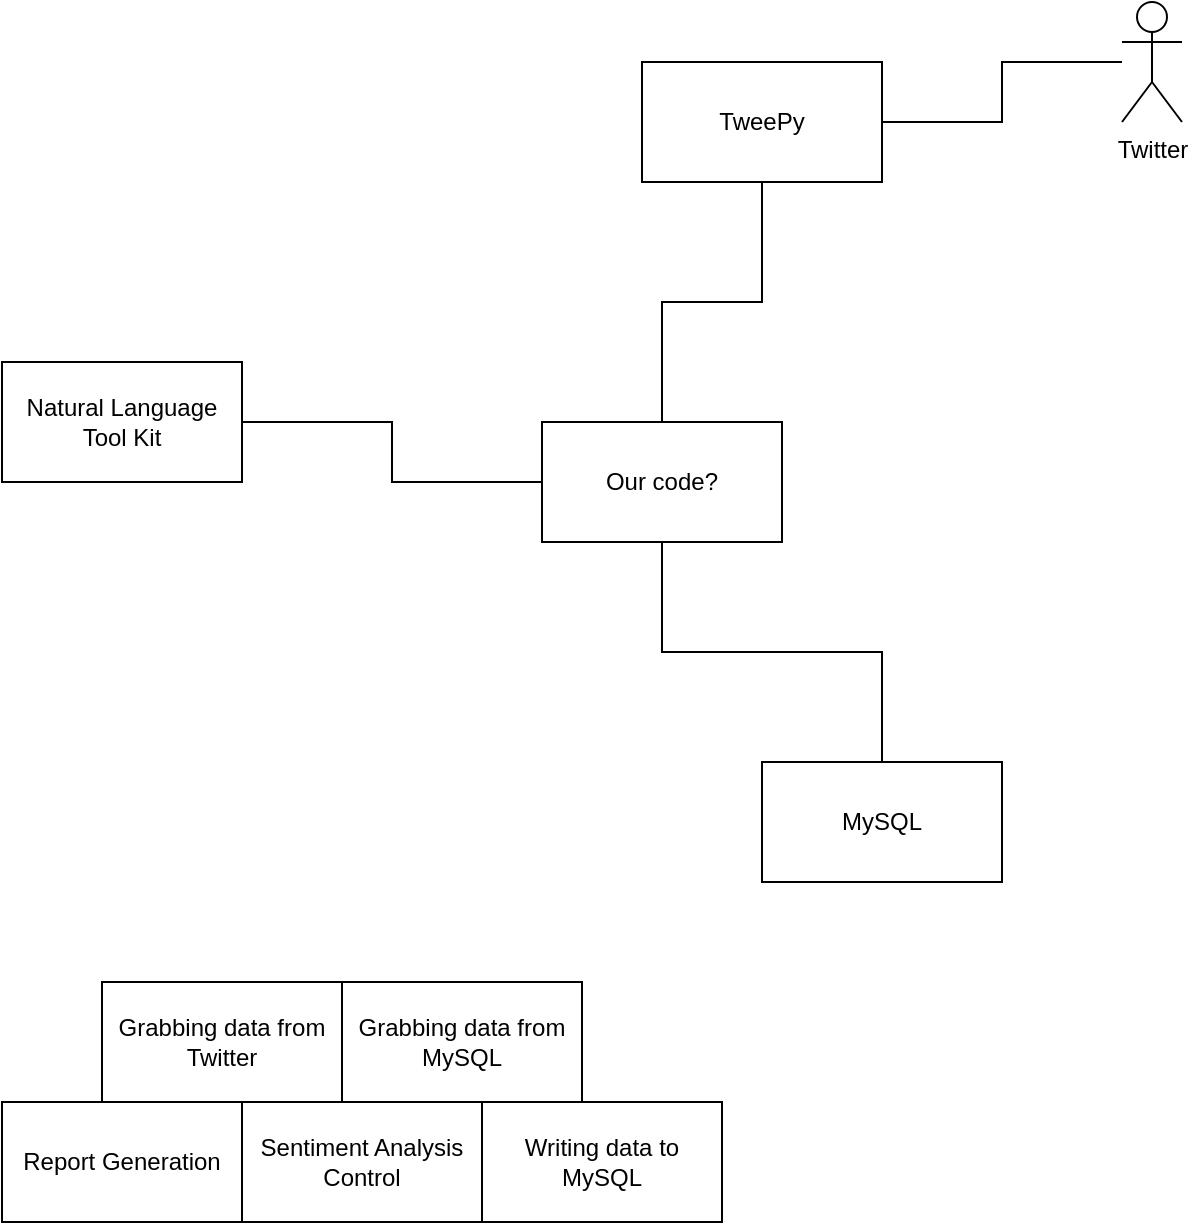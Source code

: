 <mxfile version="20.4.0" type="github">
  <diagram id="JktZAHXNQAXAAq4mOGnl" name="Page-1">
    <mxGraphModel dx="1422" dy="705" grid="1" gridSize="10" guides="1" tooltips="1" connect="1" arrows="1" fold="1" page="1" pageScale="1" pageWidth="850" pageHeight="1100" math="0" shadow="0">
      <root>
        <mxCell id="0" />
        <mxCell id="1" parent="0" />
        <mxCell id="NUFI6pCsVF1zf4uo5kpa-1" value="Natural Language Tool Kit" style="rounded=0;whiteSpace=wrap;html=1;" vertex="1" parent="1">
          <mxGeometry x="90" y="220" width="120" height="60" as="geometry" />
        </mxCell>
        <mxCell id="NUFI6pCsVF1zf4uo5kpa-6" style="edgeStyle=orthogonalEdgeStyle;rounded=0;orthogonalLoop=1;jettySize=auto;html=1;endArrow=none;endFill=0;" edge="1" parent="1" source="NUFI6pCsVF1zf4uo5kpa-2" target="NUFI6pCsVF1zf4uo5kpa-3">
          <mxGeometry relative="1" as="geometry" />
        </mxCell>
        <mxCell id="NUFI6pCsVF1zf4uo5kpa-2" value="TweePy" style="rounded=0;whiteSpace=wrap;html=1;" vertex="1" parent="1">
          <mxGeometry x="410" y="70" width="120" height="60" as="geometry" />
        </mxCell>
        <mxCell id="NUFI6pCsVF1zf4uo5kpa-3" value="Twitter" style="shape=umlActor;verticalLabelPosition=bottom;verticalAlign=top;html=1;outlineConnect=0;" vertex="1" parent="1">
          <mxGeometry x="650" y="40" width="30" height="60" as="geometry" />
        </mxCell>
        <mxCell id="NUFI6pCsVF1zf4uo5kpa-4" value="MySQL" style="rounded=0;whiteSpace=wrap;html=1;" vertex="1" parent="1">
          <mxGeometry x="470" y="420" width="120" height="60" as="geometry" />
        </mxCell>
        <mxCell id="NUFI6pCsVF1zf4uo5kpa-7" style="edgeStyle=orthogonalEdgeStyle;rounded=0;orthogonalLoop=1;jettySize=auto;html=1;endArrow=none;endFill=0;" edge="1" parent="1" source="NUFI6pCsVF1zf4uo5kpa-5" target="NUFI6pCsVF1zf4uo5kpa-2">
          <mxGeometry relative="1" as="geometry" />
        </mxCell>
        <mxCell id="NUFI6pCsVF1zf4uo5kpa-8" style="edgeStyle=orthogonalEdgeStyle;rounded=0;orthogonalLoop=1;jettySize=auto;html=1;endArrow=none;endFill=0;" edge="1" parent="1" source="NUFI6pCsVF1zf4uo5kpa-5" target="NUFI6pCsVF1zf4uo5kpa-4">
          <mxGeometry relative="1" as="geometry" />
        </mxCell>
        <mxCell id="NUFI6pCsVF1zf4uo5kpa-9" style="edgeStyle=orthogonalEdgeStyle;rounded=0;orthogonalLoop=1;jettySize=auto;html=1;endArrow=none;endFill=0;" edge="1" parent="1" source="NUFI6pCsVF1zf4uo5kpa-5" target="NUFI6pCsVF1zf4uo5kpa-1">
          <mxGeometry relative="1" as="geometry" />
        </mxCell>
        <mxCell id="NUFI6pCsVF1zf4uo5kpa-5" value="Our code?" style="rounded=0;whiteSpace=wrap;html=1;" vertex="1" parent="1">
          <mxGeometry x="360" y="250" width="120" height="60" as="geometry" />
        </mxCell>
        <mxCell id="NUFI6pCsVF1zf4uo5kpa-10" value="Grabbing data from Twitter" style="rounded=0;whiteSpace=wrap;html=1;" vertex="1" parent="1">
          <mxGeometry x="140" y="530" width="120" height="60" as="geometry" />
        </mxCell>
        <mxCell id="NUFI6pCsVF1zf4uo5kpa-11" value="Sentiment Analysis Control" style="rounded=0;whiteSpace=wrap;html=1;" vertex="1" parent="1">
          <mxGeometry x="210" y="590" width="120" height="60" as="geometry" />
        </mxCell>
        <mxCell id="NUFI6pCsVF1zf4uo5kpa-12" value="Report Generation" style="rounded=0;whiteSpace=wrap;html=1;" vertex="1" parent="1">
          <mxGeometry x="90" y="590" width="120" height="60" as="geometry" />
        </mxCell>
        <mxCell id="NUFI6pCsVF1zf4uo5kpa-13" value="Grabbing data from MySQL" style="rounded=0;whiteSpace=wrap;html=1;" vertex="1" parent="1">
          <mxGeometry x="260" y="530" width="120" height="60" as="geometry" />
        </mxCell>
        <mxCell id="NUFI6pCsVF1zf4uo5kpa-14" value="Writing data to MySQL" style="rounded=0;whiteSpace=wrap;html=1;" vertex="1" parent="1">
          <mxGeometry x="330" y="590" width="120" height="60" as="geometry" />
        </mxCell>
      </root>
    </mxGraphModel>
  </diagram>
</mxfile>
